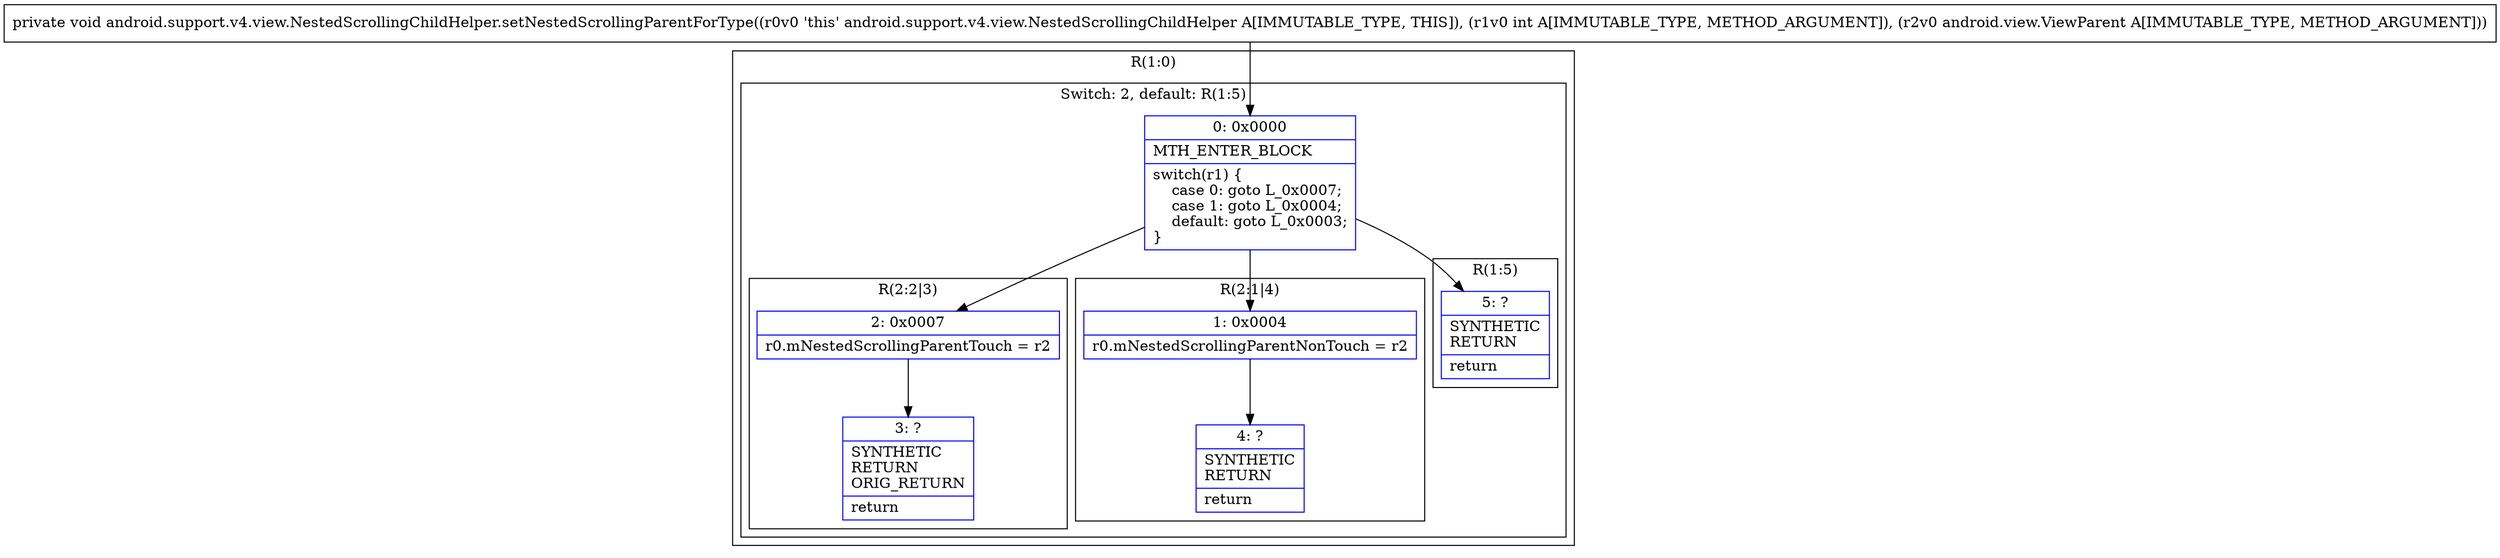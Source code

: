 digraph "CFG forandroid.support.v4.view.NestedScrollingChildHelper.setNestedScrollingParentForType(ILandroid\/view\/ViewParent;)V" {
subgraph cluster_Region_917436404 {
label = "R(1:0)";
node [shape=record,color=blue];
subgraph cluster_SwitchRegion_852575862 {
label = "Switch: 2, default: R(1:5)";
node [shape=record,color=blue];
Node_0 [shape=record,label="{0\:\ 0x0000|MTH_ENTER_BLOCK\l|switch(r1) \{\l    case 0: goto L_0x0007;\l    case 1: goto L_0x0004;\l    default: goto L_0x0003;\l\}\l}"];
subgraph cluster_Region_1738690304 {
label = "R(2:2|3)";
node [shape=record,color=blue];
Node_2 [shape=record,label="{2\:\ 0x0007|r0.mNestedScrollingParentTouch = r2\l}"];
Node_3 [shape=record,label="{3\:\ ?|SYNTHETIC\lRETURN\lORIG_RETURN\l|return\l}"];
}
subgraph cluster_Region_826687715 {
label = "R(2:1|4)";
node [shape=record,color=blue];
Node_1 [shape=record,label="{1\:\ 0x0004|r0.mNestedScrollingParentNonTouch = r2\l}"];
Node_4 [shape=record,label="{4\:\ ?|SYNTHETIC\lRETURN\l|return\l}"];
}
subgraph cluster_Region_1888882792 {
label = "R(1:5)";
node [shape=record,color=blue];
Node_5 [shape=record,label="{5\:\ ?|SYNTHETIC\lRETURN\l|return\l}"];
}
}
}
MethodNode[shape=record,label="{private void android.support.v4.view.NestedScrollingChildHelper.setNestedScrollingParentForType((r0v0 'this' android.support.v4.view.NestedScrollingChildHelper A[IMMUTABLE_TYPE, THIS]), (r1v0 int A[IMMUTABLE_TYPE, METHOD_ARGUMENT]), (r2v0 android.view.ViewParent A[IMMUTABLE_TYPE, METHOD_ARGUMENT])) }"];
MethodNode -> Node_0;
Node_0 -> Node_1;
Node_0 -> Node_2;
Node_0 -> Node_5;
Node_2 -> Node_3;
Node_1 -> Node_4;
}

